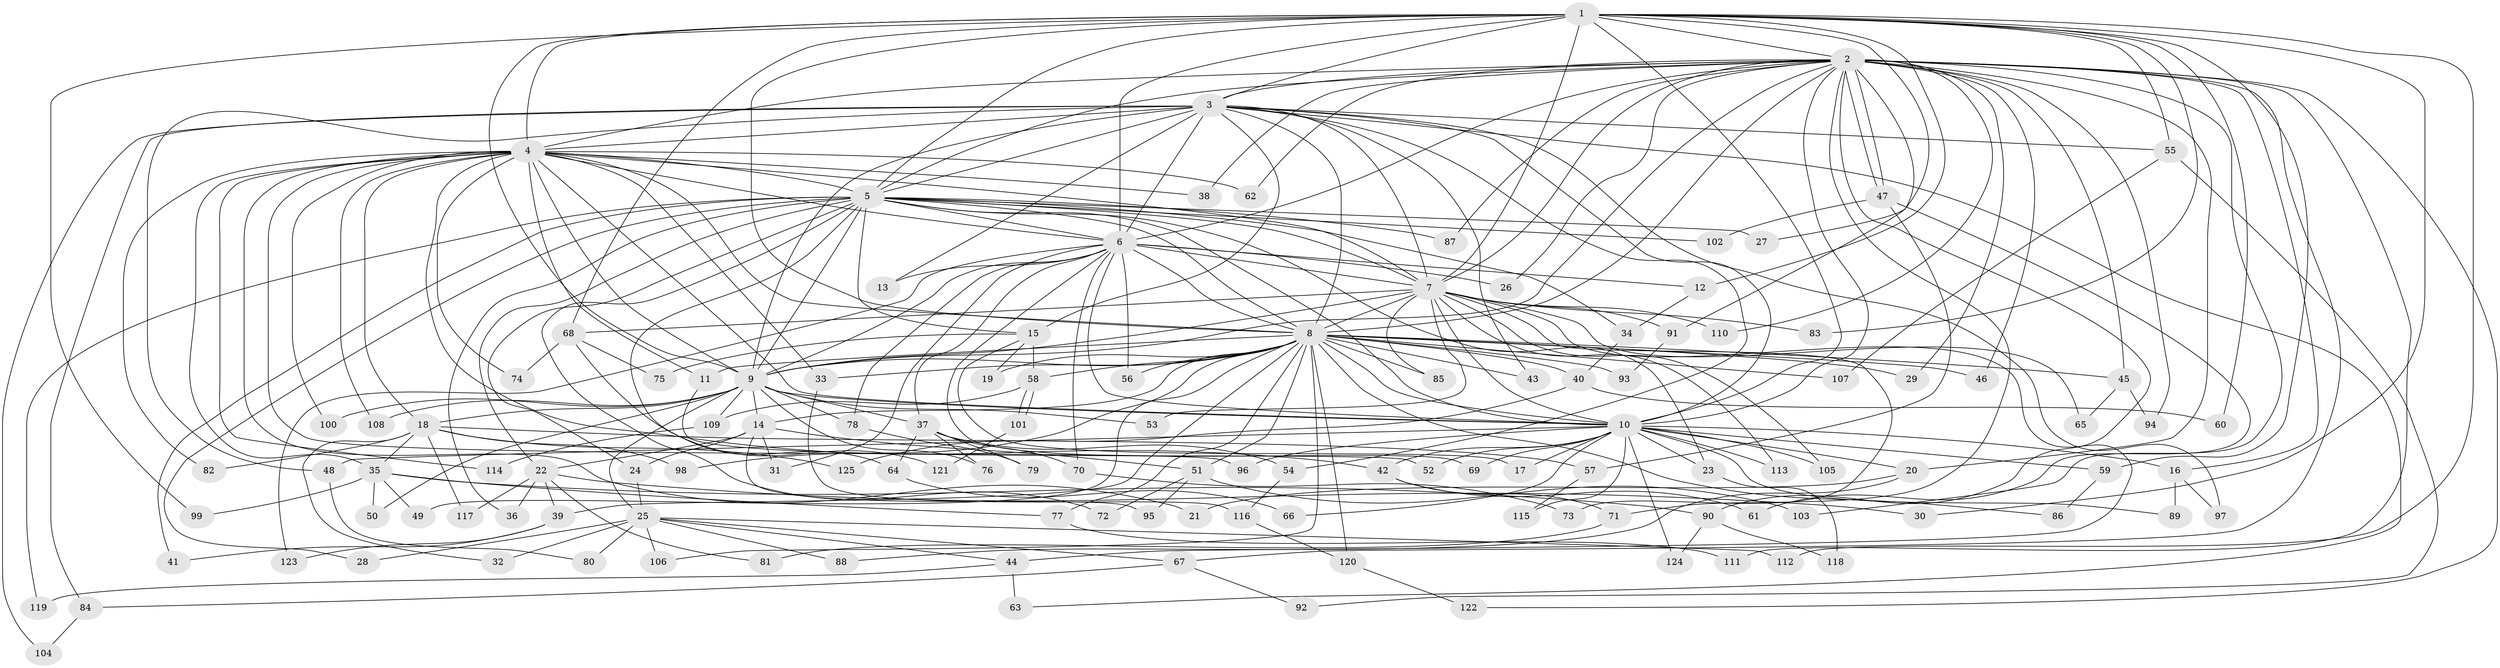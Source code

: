 // coarse degree distribution, {18: 0.010869565217391304, 27: 0.010869565217391304, 25: 0.010869565217391304, 21: 0.010869565217391304, 22: 0.021739130434782608, 16: 0.010869565217391304, 30: 0.010869565217391304, 19: 0.010869565217391304, 3: 0.15217391304347827, 1: 0.010869565217391304, 7: 0.03260869565217391, 6: 0.010869565217391304, 4: 0.08695652173913043, 9: 0.021739130434782608, 10: 0.010869565217391304, 2: 0.5108695652173914, 5: 0.06521739130434782}
// Generated by graph-tools (version 1.1) at 2025/23/03/03/25 07:23:36]
// undirected, 125 vertices, 275 edges
graph export_dot {
graph [start="1"]
  node [color=gray90,style=filled];
  1;
  2;
  3;
  4;
  5;
  6;
  7;
  8;
  9;
  10;
  11;
  12;
  13;
  14;
  15;
  16;
  17;
  18;
  19;
  20;
  21;
  22;
  23;
  24;
  25;
  26;
  27;
  28;
  29;
  30;
  31;
  32;
  33;
  34;
  35;
  36;
  37;
  38;
  39;
  40;
  41;
  42;
  43;
  44;
  45;
  46;
  47;
  48;
  49;
  50;
  51;
  52;
  53;
  54;
  55;
  56;
  57;
  58;
  59;
  60;
  61;
  62;
  63;
  64;
  65;
  66;
  67;
  68;
  69;
  70;
  71;
  72;
  73;
  74;
  75;
  76;
  77;
  78;
  79;
  80;
  81;
  82;
  83;
  84;
  85;
  86;
  87;
  88;
  89;
  90;
  91;
  92;
  93;
  94;
  95;
  96;
  97;
  98;
  99;
  100;
  101;
  102;
  103;
  104;
  105;
  106;
  107;
  108;
  109;
  110;
  111;
  112;
  113;
  114;
  115;
  116;
  117;
  118;
  119;
  120;
  121;
  122;
  123;
  124;
  125;
  1 -- 2;
  1 -- 3;
  1 -- 4;
  1 -- 5;
  1 -- 6;
  1 -- 7;
  1 -- 8;
  1 -- 9;
  1 -- 10;
  1 -- 12;
  1 -- 27;
  1 -- 30;
  1 -- 55;
  1 -- 59;
  1 -- 60;
  1 -- 68;
  1 -- 83;
  1 -- 99;
  1 -- 112;
  2 -- 3;
  2 -- 4;
  2 -- 5;
  2 -- 6;
  2 -- 7;
  2 -- 8;
  2 -- 9;
  2 -- 10;
  2 -- 16;
  2 -- 20;
  2 -- 26;
  2 -- 29;
  2 -- 38;
  2 -- 45;
  2 -- 46;
  2 -- 47;
  2 -- 47;
  2 -- 62;
  2 -- 67;
  2 -- 71;
  2 -- 87;
  2 -- 90;
  2 -- 91;
  2 -- 94;
  2 -- 103;
  2 -- 110;
  2 -- 111;
  2 -- 122;
  3 -- 4;
  3 -- 5;
  3 -- 6;
  3 -- 7;
  3 -- 8;
  3 -- 9;
  3 -- 10;
  3 -- 13;
  3 -- 15;
  3 -- 43;
  3 -- 48;
  3 -- 54;
  3 -- 55;
  3 -- 63;
  3 -- 84;
  3 -- 97;
  3 -- 104;
  4 -- 5;
  4 -- 6;
  4 -- 7;
  4 -- 8;
  4 -- 9;
  4 -- 10;
  4 -- 11;
  4 -- 18;
  4 -- 21;
  4 -- 33;
  4 -- 35;
  4 -- 38;
  4 -- 42;
  4 -- 62;
  4 -- 74;
  4 -- 82;
  4 -- 96;
  4 -- 100;
  4 -- 108;
  4 -- 114;
  5 -- 6;
  5 -- 7;
  5 -- 8;
  5 -- 9;
  5 -- 10;
  5 -- 15;
  5 -- 22;
  5 -- 23;
  5 -- 24;
  5 -- 27;
  5 -- 28;
  5 -- 34;
  5 -- 36;
  5 -- 41;
  5 -- 64;
  5 -- 72;
  5 -- 87;
  5 -- 102;
  5 -- 119;
  6 -- 7;
  6 -- 8;
  6 -- 9;
  6 -- 10;
  6 -- 12;
  6 -- 13;
  6 -- 26;
  6 -- 31;
  6 -- 37;
  6 -- 56;
  6 -- 69;
  6 -- 70;
  6 -- 78;
  6 -- 123;
  7 -- 8;
  7 -- 9;
  7 -- 10;
  7 -- 44;
  7 -- 53;
  7 -- 65;
  7 -- 68;
  7 -- 73;
  7 -- 83;
  7 -- 85;
  7 -- 91;
  7 -- 105;
  7 -- 110;
  7 -- 113;
  8 -- 9;
  8 -- 10;
  8 -- 11;
  8 -- 14;
  8 -- 19;
  8 -- 29;
  8 -- 33;
  8 -- 39;
  8 -- 40;
  8 -- 43;
  8 -- 45;
  8 -- 46;
  8 -- 49;
  8 -- 51;
  8 -- 56;
  8 -- 58;
  8 -- 77;
  8 -- 85;
  8 -- 86;
  8 -- 93;
  8 -- 98;
  8 -- 106;
  8 -- 107;
  8 -- 120;
  9 -- 10;
  9 -- 14;
  9 -- 18;
  9 -- 25;
  9 -- 37;
  9 -- 50;
  9 -- 53;
  9 -- 76;
  9 -- 78;
  9 -- 100;
  9 -- 108;
  9 -- 109;
  10 -- 16;
  10 -- 17;
  10 -- 20;
  10 -- 23;
  10 -- 42;
  10 -- 48;
  10 -- 52;
  10 -- 59;
  10 -- 66;
  10 -- 69;
  10 -- 89;
  10 -- 96;
  10 -- 105;
  10 -- 113;
  10 -- 115;
  10 -- 124;
  11 -- 52;
  12 -- 34;
  14 -- 22;
  14 -- 24;
  14 -- 31;
  14 -- 51;
  14 -- 95;
  15 -- 17;
  15 -- 19;
  15 -- 58;
  15 -- 75;
  16 -- 89;
  16 -- 97;
  18 -- 32;
  18 -- 35;
  18 -- 57;
  18 -- 82;
  18 -- 98;
  18 -- 117;
  18 -- 125;
  20 -- 21;
  20 -- 88;
  22 -- 30;
  22 -- 36;
  22 -- 39;
  22 -- 81;
  22 -- 117;
  23 -- 118;
  24 -- 25;
  25 -- 28;
  25 -- 32;
  25 -- 44;
  25 -- 67;
  25 -- 80;
  25 -- 88;
  25 -- 106;
  25 -- 112;
  33 -- 116;
  34 -- 40;
  35 -- 49;
  35 -- 50;
  35 -- 77;
  35 -- 90;
  35 -- 99;
  37 -- 54;
  37 -- 64;
  37 -- 70;
  37 -- 76;
  37 -- 79;
  39 -- 41;
  39 -- 123;
  40 -- 60;
  40 -- 125;
  42 -- 61;
  42 -- 71;
  44 -- 63;
  44 -- 119;
  45 -- 65;
  45 -- 94;
  47 -- 57;
  47 -- 61;
  47 -- 102;
  48 -- 80;
  51 -- 72;
  51 -- 95;
  51 -- 103;
  54 -- 116;
  55 -- 92;
  55 -- 107;
  57 -- 115;
  58 -- 101;
  58 -- 101;
  58 -- 109;
  59 -- 86;
  64 -- 66;
  67 -- 84;
  67 -- 92;
  68 -- 74;
  68 -- 75;
  68 -- 121;
  70 -- 73;
  71 -- 81;
  77 -- 111;
  78 -- 79;
  84 -- 104;
  90 -- 118;
  90 -- 124;
  91 -- 93;
  101 -- 121;
  109 -- 114;
  116 -- 120;
  120 -- 122;
}
